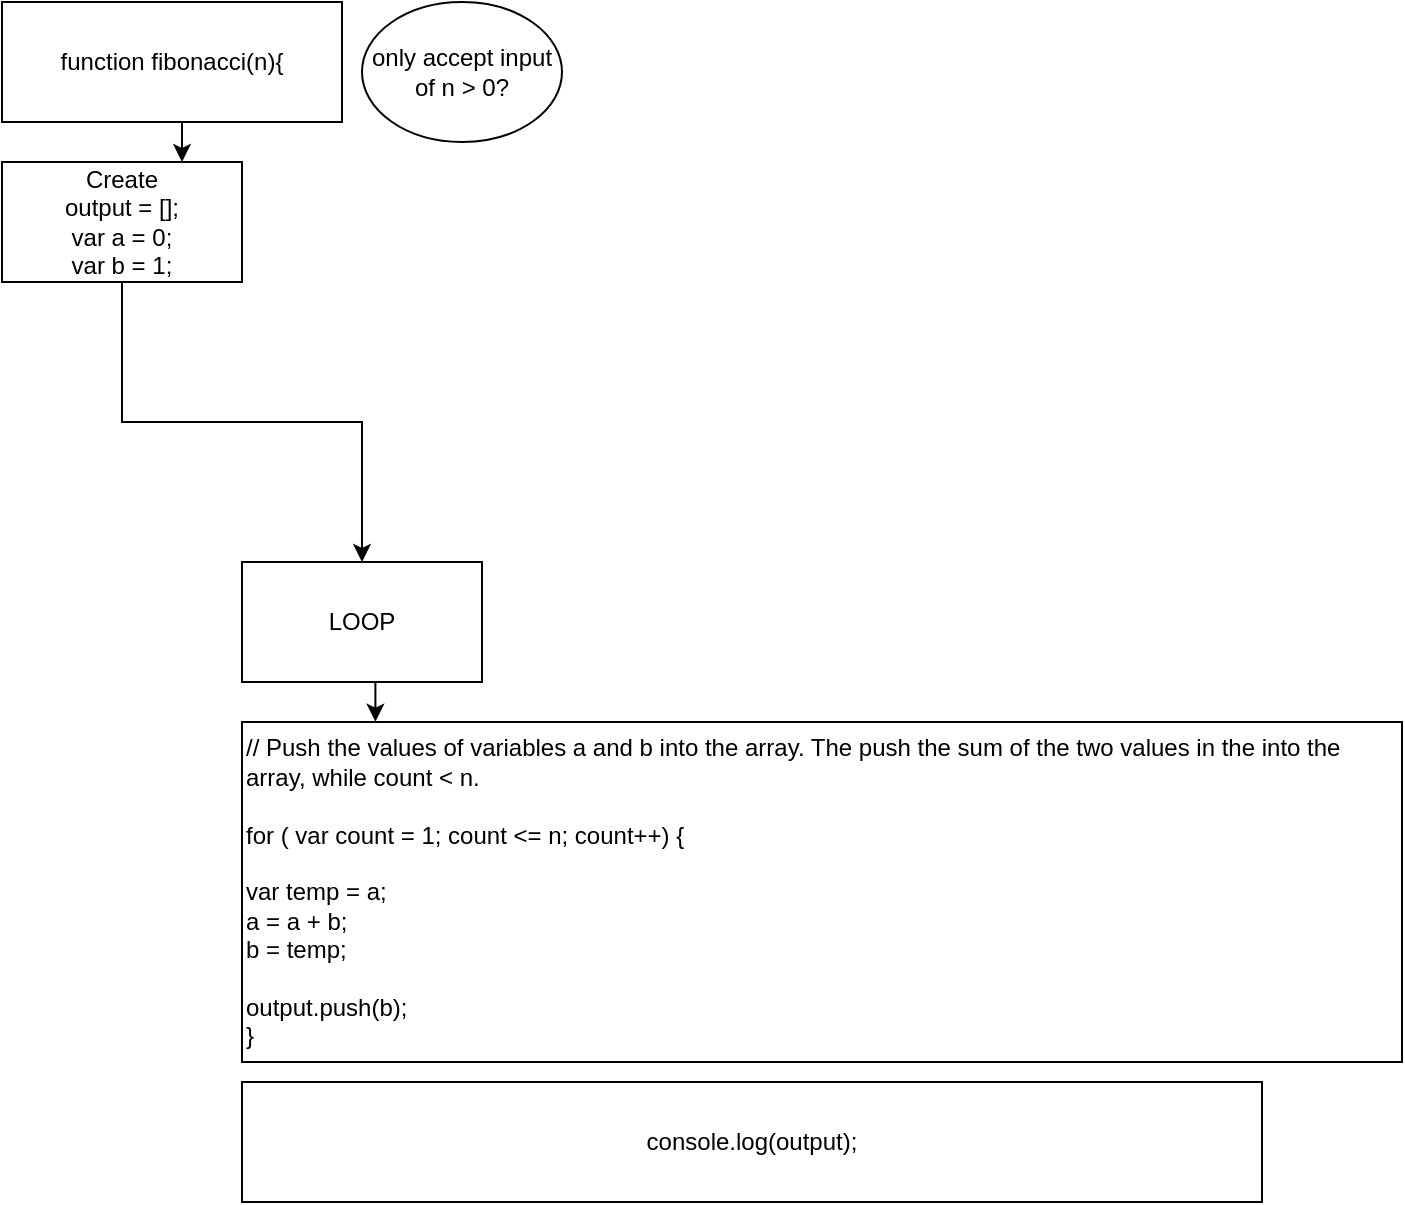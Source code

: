 <mxfile version="13.4.9" type="github">
  <diagram id="mqUUIVUrgcyhS-0pyW_c" name="Page-1">
    <mxGraphModel dx="928" dy="565" grid="1" gridSize="10" guides="1" tooltips="1" connect="1" arrows="1" fold="1" page="1" pageScale="1" pageWidth="827" pageHeight="1169" math="0" shadow="0">
      <root>
        <mxCell id="0" />
        <mxCell id="1" parent="0" />
        <mxCell id="FPIck0brI8026hTAf2uE-33" style="edgeStyle=orthogonalEdgeStyle;rounded=0;orthogonalLoop=1;jettySize=auto;html=1;exitX=0.5;exitY=1;exitDx=0;exitDy=0;entryX=0.75;entryY=0;entryDx=0;entryDy=0;" edge="1" parent="1" source="FPIck0brI8026hTAf2uE-1" target="FPIck0brI8026hTAf2uE-16">
          <mxGeometry relative="1" as="geometry" />
        </mxCell>
        <mxCell id="FPIck0brI8026hTAf2uE-1" value="function fibonacci(n){" style="rounded=0;whiteSpace=wrap;html=1;" vertex="1" parent="1">
          <mxGeometry x="10" y="10" width="170" height="60" as="geometry" />
        </mxCell>
        <mxCell id="FPIck0brI8026hTAf2uE-37" style="edgeStyle=orthogonalEdgeStyle;rounded=0;orthogonalLoop=1;jettySize=auto;html=1;exitX=0.5;exitY=1;exitDx=0;exitDy=0;entryX=0.115;entryY=-0.001;entryDx=0;entryDy=0;entryPerimeter=0;" edge="1" parent="1" source="FPIck0brI8026hTAf2uE-11" target="FPIck0brI8026hTAf2uE-27">
          <mxGeometry relative="1" as="geometry" />
        </mxCell>
        <mxCell id="FPIck0brI8026hTAf2uE-11" value="LOOP" style="rounded=0;whiteSpace=wrap;html=1;" vertex="1" parent="1">
          <mxGeometry x="130" y="290" width="120" height="60" as="geometry" />
        </mxCell>
        <mxCell id="FPIck0brI8026hTAf2uE-13" value="only accept input of n &amp;gt; 0?" style="ellipse;whiteSpace=wrap;html=1;" vertex="1" parent="1">
          <mxGeometry x="190" y="10" width="100" height="70" as="geometry" />
        </mxCell>
        <mxCell id="FPIck0brI8026hTAf2uE-35" style="edgeStyle=orthogonalEdgeStyle;rounded=0;orthogonalLoop=1;jettySize=auto;html=1;exitX=0.5;exitY=1;exitDx=0;exitDy=0;entryX=0.5;entryY=0;entryDx=0;entryDy=0;" edge="1" parent="1" source="FPIck0brI8026hTAf2uE-16" target="FPIck0brI8026hTAf2uE-11">
          <mxGeometry relative="1" as="geometry">
            <mxPoint x="146.64" y="172.44" as="targetPoint" />
          </mxGeometry>
        </mxCell>
        <mxCell id="FPIck0brI8026hTAf2uE-16" value="Create &lt;br&gt;output = [];&lt;br&gt;var a = 0;&lt;br&gt;var b = 1;" style="rounded=0;whiteSpace=wrap;html=1;" vertex="1" parent="1">
          <mxGeometry x="10" y="90" width="120" height="60" as="geometry" />
        </mxCell>
        <mxCell id="FPIck0brI8026hTAf2uE-27" value="// Push the values of variables a and b into the array. The push the sum of the two values in the into the array, while count &amp;lt; n.&lt;br&gt;&lt;br&gt;for ( var count = 1; count &amp;lt;= n; count++) {&lt;br&gt;&lt;br&gt;var temp = a;&lt;br&gt;a = a + b;&lt;br&gt;b = temp;&lt;br&gt;&lt;br&gt;output.push(b);&lt;br&gt;}" style="rounded=0;whiteSpace=wrap;html=1;align=left;" vertex="1" parent="1">
          <mxGeometry x="130" y="370" width="580" height="170" as="geometry" />
        </mxCell>
        <mxCell id="FPIck0brI8026hTAf2uE-36" value="console.log(output);" style="rounded=0;whiteSpace=wrap;html=1;" vertex="1" parent="1">
          <mxGeometry x="130" y="550" width="510" height="60" as="geometry" />
        </mxCell>
      </root>
    </mxGraphModel>
  </diagram>
</mxfile>
